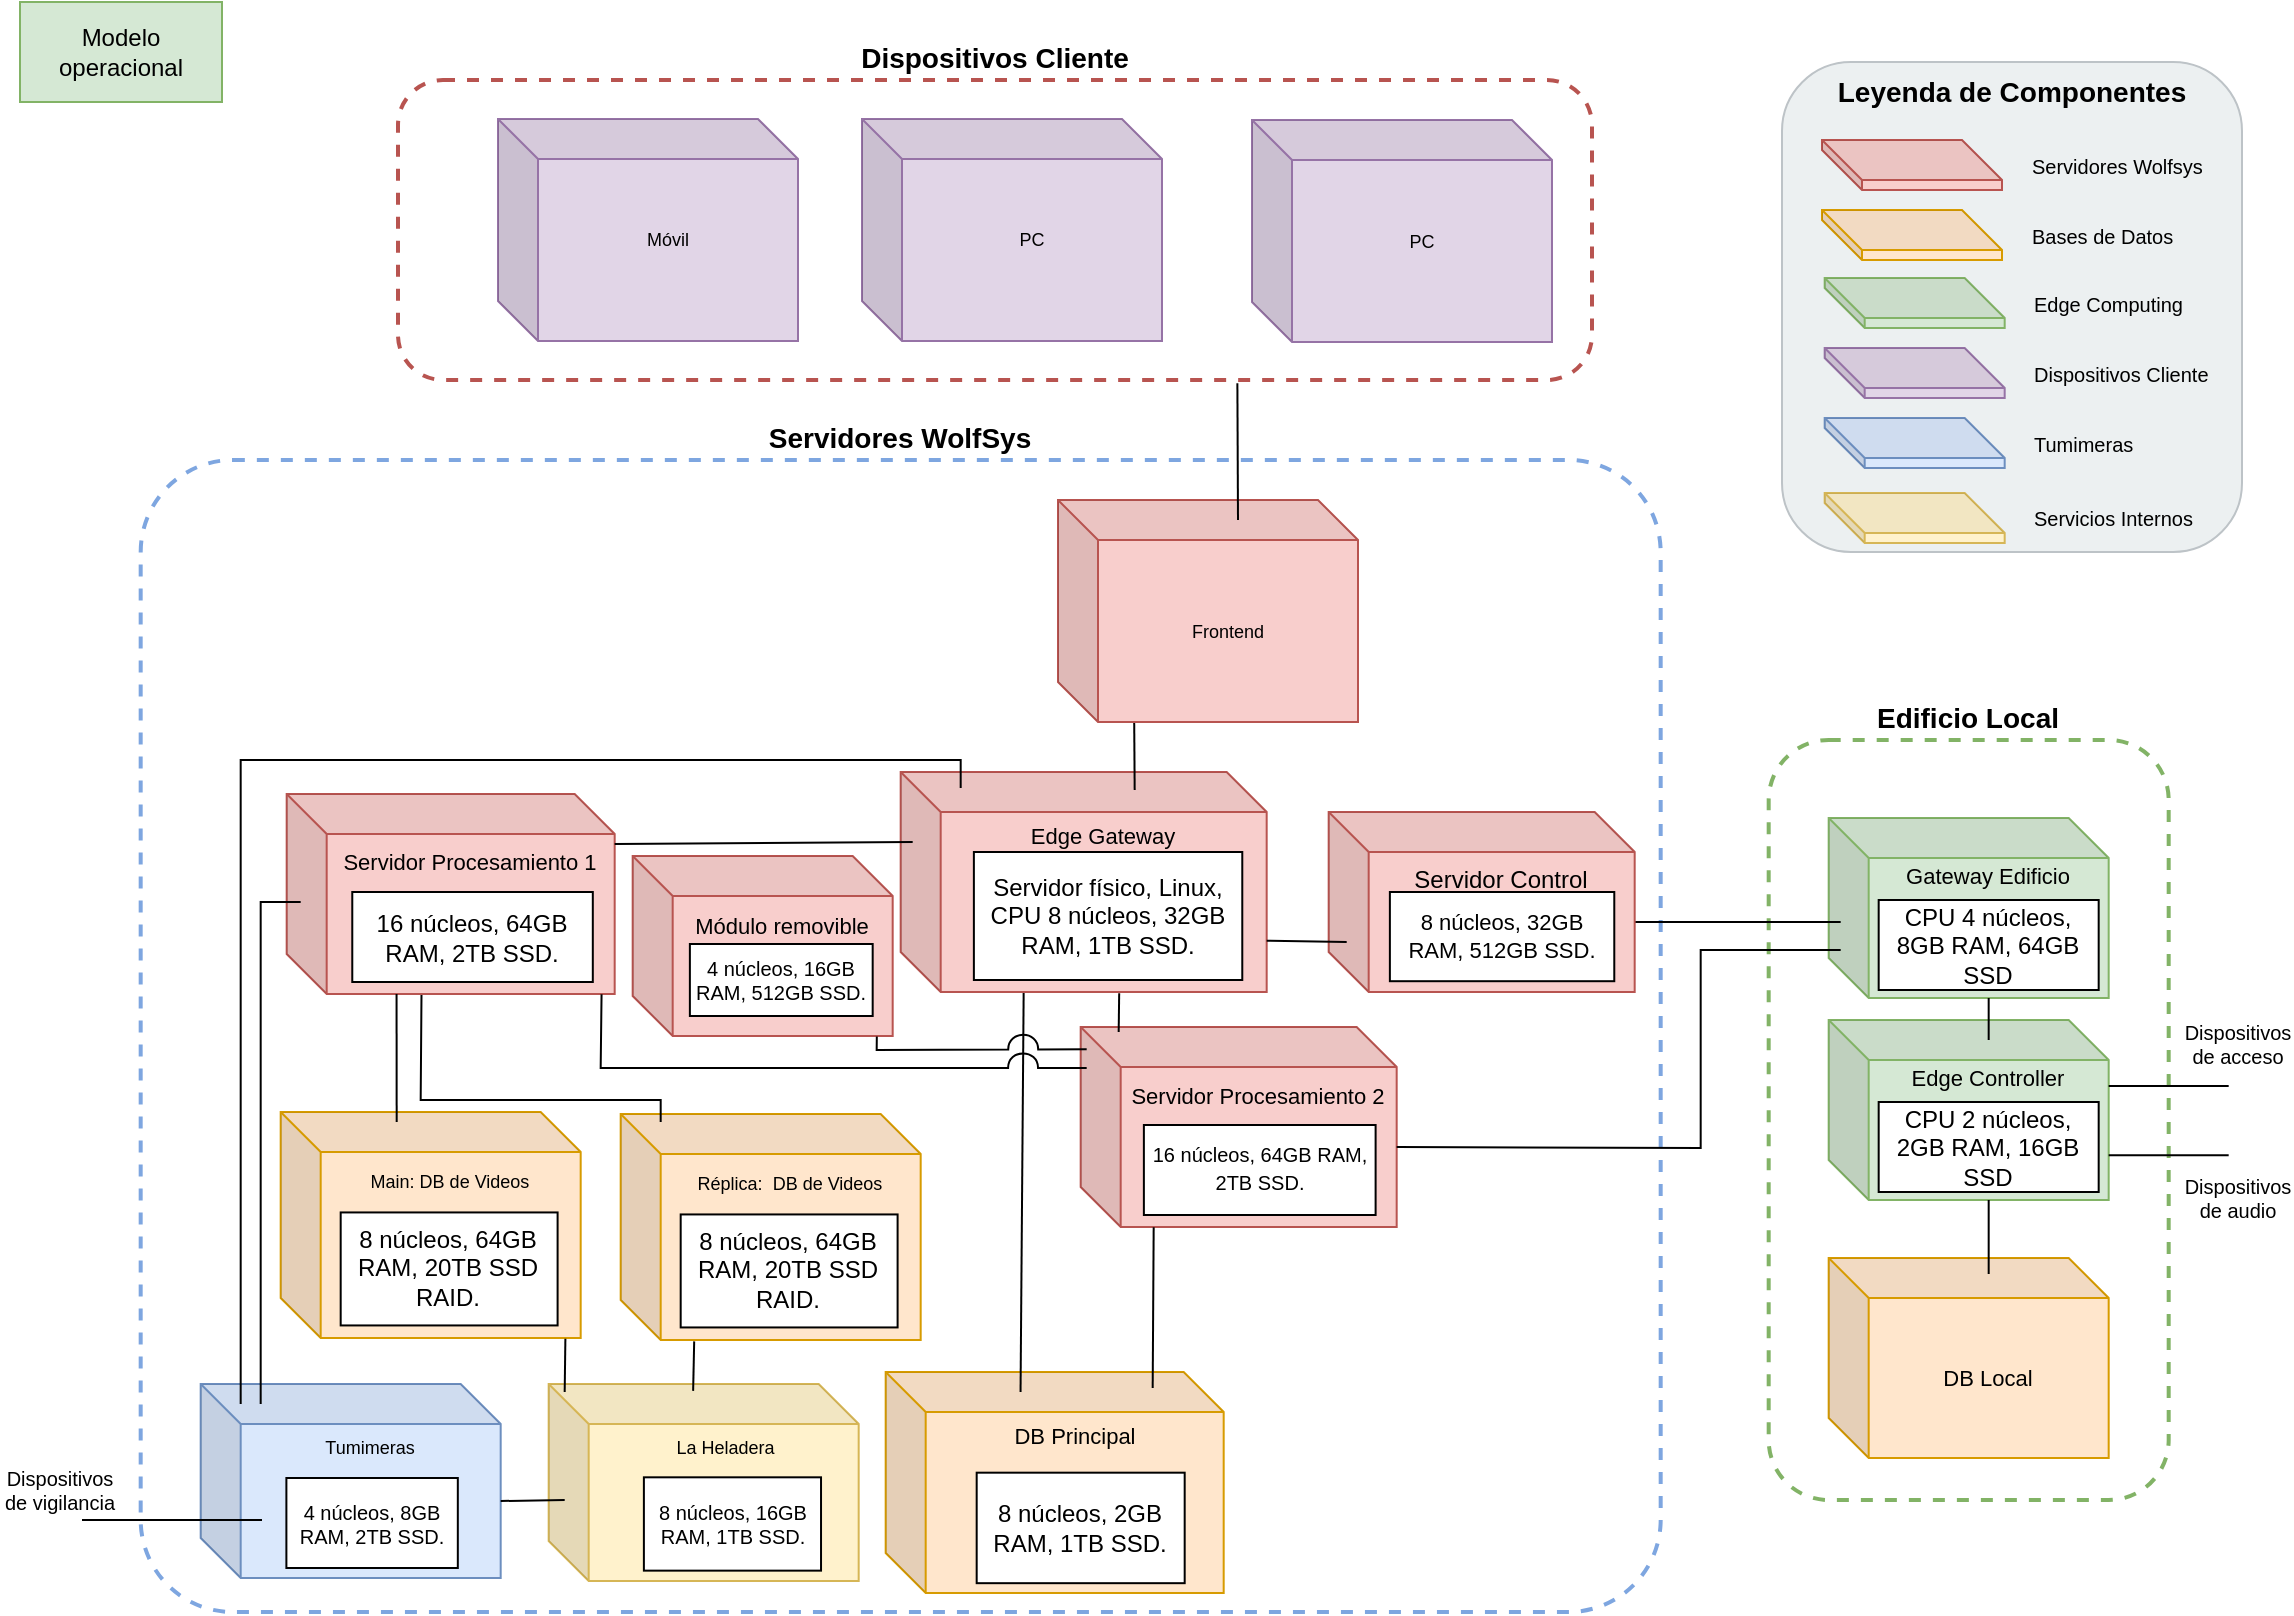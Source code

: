 <mxfile version="27.1.4">
  <diagram name="Page-1" id="L1RatjPxenl9vrnPu1-D">
    <mxGraphModel dx="140" dy="949" grid="1" gridSize="10" guides="1" tooltips="1" connect="1" arrows="1" fold="1" page="1" pageScale="1" pageWidth="1169" pageHeight="827" math="0" shadow="0">
      <root>
        <mxCell id="0" />
        <mxCell id="1" parent="0" />
        <mxCell id="_g4azJEwnOYep_s2dSTF-1" value="Servidores WolfSys" style="rounded=1;whiteSpace=wrap;html=1;fillColor=none;strokeColor=#7EA6E0;strokeWidth=2;dashed=1;verticalAlign=bottom;fontSize=14;fontStyle=1;labelPosition=center;verticalLabelPosition=top;align=center;arcSize=8;" parent="1" vertex="1">
          <mxGeometry x="1241.34" y="240" width="760" height="576" as="geometry" />
        </mxCell>
        <mxCell id="_g4azJEwnOYep_s2dSTF-2" value="Edificio Local" style="rounded=1;whiteSpace=wrap;html=1;fillColor=none;strokeColor=#82B366;strokeWidth=2;dashed=1;verticalAlign=bottom;fontSize=14;fontStyle=1;labelPosition=center;verticalLabelPosition=top;align=center;" parent="1" vertex="1">
          <mxGeometry x="2055.34" y="380" width="200" height="380" as="geometry" />
        </mxCell>
        <mxCell id="_g4azJEwnOYep_s2dSTF-3" value="" style="group" parent="1" vertex="1" connectable="0">
          <mxGeometry x="2085.34" y="419" width="140" height="90" as="geometry" />
        </mxCell>
        <mxCell id="_g4azJEwnOYep_s2dSTF-4" value="Gateway Edificio&lt;br&gt;&lt;br&gt;&lt;div&gt;&lt;br&gt;&lt;/div&gt;&lt;div&gt;&lt;br&gt;&lt;/div&gt;&lt;div&gt;&lt;br&gt;&lt;/div&gt;" style="shape=cube;whiteSpace=wrap;html=1;boundedLbl=1;backgroundOutline=1;darkOpacity=0.05;darkOpacity2=0.1;fillColor=#d5e8d4;strokeColor=#82b366;fontSize=11;fontStyle=0;" parent="_g4azJEwnOYep_s2dSTF-3" vertex="1">
          <mxGeometry width="140" height="90" as="geometry" />
        </mxCell>
        <mxCell id="_g4azJEwnOYep_s2dSTF-5" value="CPU 4 núcleos, 8GB RAM, 64GB SSD" style="rounded=0;whiteSpace=wrap;html=1;" parent="_g4azJEwnOYep_s2dSTF-3" vertex="1">
          <mxGeometry x="25" y="41" width="110" height="45" as="geometry" />
        </mxCell>
        <mxCell id="_g4azJEwnOYep_s2dSTF-7" value="" style="group" parent="1" vertex="1" connectable="0">
          <mxGeometry x="2062" y="41" width="230" height="245" as="geometry" />
        </mxCell>
        <mxCell id="_g4azJEwnOYep_s2dSTF-8" value="Leyenda de Componentes" style="rounded=1;whiteSpace=wrap;html=1;fillColor=#ECF0F1;strokeColor=#BDC3C7;verticalAlign=top;fontSize=14;fontStyle=1;" parent="_g4azJEwnOYep_s2dSTF-7" vertex="1">
          <mxGeometry width="230" height="245" as="geometry" />
        </mxCell>
        <mxCell id="_g4azJEwnOYep_s2dSTF-9" value="Servidores Wolfsys" style="shape=cube;whiteSpace=wrap;html=1;boundedLbl=1;backgroundOutline=1;darkOpacity=0.05;darkOpacity2=0.1;fillColor=#f8cecc;strokeColor=#b85450;fontSize=10;verticalAlign=middle;labelBackgroundColor=none;horizontal=1;labelPosition=right;verticalLabelPosition=middle;align=left;spacing=15;" parent="_g4azJEwnOYep_s2dSTF-7" vertex="1">
          <mxGeometry x="20" y="39" width="90" height="25" as="geometry" />
        </mxCell>
        <mxCell id="_g4azJEwnOYep_s2dSTF-10" value="Bases de Datos" style="shape=cube;whiteSpace=wrap;html=1;boundedLbl=1;backgroundOutline=1;darkOpacity=0.05;darkOpacity2=0.1;fillColor=#ffe6cc;strokeColor=#d79b00;fontSize=10;align=left;labelPosition=right;verticalLabelPosition=middle;verticalAlign=middle;spacing=15;" parent="_g4azJEwnOYep_s2dSTF-7" vertex="1">
          <mxGeometry x="20" y="74" width="90" height="25" as="geometry" />
        </mxCell>
        <mxCell id="_g4azJEwnOYep_s2dSTF-11" value="Edge Computing" style="shape=cube;whiteSpace=wrap;html=1;boundedLbl=1;backgroundOutline=1;darkOpacity=0.05;darkOpacity2=0.1;fillColor=#d5e8d4;strokeColor=#82b366;fontSize=10;labelPosition=right;verticalLabelPosition=middle;align=left;verticalAlign=middle;spacing=15;" parent="_g4azJEwnOYep_s2dSTF-7" vertex="1">
          <mxGeometry x="21.34" y="108" width="90" height="25" as="geometry" />
        </mxCell>
        <mxCell id="_g4azJEwnOYep_s2dSTF-12" value="Dispositivos Cliente" style="shape=cube;whiteSpace=wrap;html=1;boundedLbl=1;backgroundOutline=1;darkOpacity=0.05;darkOpacity2=0.1;fillColor=#e1d5e7;strokeColor=#9673a6;fontSize=10;labelPosition=right;verticalLabelPosition=middle;align=left;verticalAlign=middle;spacing=15;" parent="_g4azJEwnOYep_s2dSTF-7" vertex="1">
          <mxGeometry x="21.34" y="143" width="90" height="25" as="geometry" />
        </mxCell>
        <mxCell id="_g4azJEwnOYep_s2dSTF-13" value="Tumimeras" style="shape=cube;whiteSpace=wrap;html=1;boundedLbl=1;backgroundOutline=1;darkOpacity=0.05;darkOpacity2=0.1;fillColor=#dae8fc;strokeColor=#6c8ebf;fontSize=10;labelPosition=right;verticalLabelPosition=middle;align=left;verticalAlign=middle;spacing=15;" parent="_g4azJEwnOYep_s2dSTF-7" vertex="1">
          <mxGeometry x="21.34" y="178" width="90" height="25" as="geometry" />
        </mxCell>
        <mxCell id="_g4azJEwnOYep_s2dSTF-14" value="Servicios Internos" style="shape=cube;whiteSpace=wrap;html=1;boundedLbl=1;backgroundOutline=1;darkOpacity=0.05;darkOpacity2=0.1;fillColor=#fff2cc;strokeColor=#d6b656;fontSize=10;labelPosition=right;verticalLabelPosition=middle;align=left;verticalAlign=middle;spacing=15;" parent="_g4azJEwnOYep_s2dSTF-7" vertex="1">
          <mxGeometry x="21.34" y="215.5" width="90" height="25" as="geometry" />
        </mxCell>
        <mxCell id="_g4azJEwnOYep_s2dSTF-15" value="" style="group" parent="1" vertex="1" connectable="0">
          <mxGeometry x="2085.34" y="639" width="140" height="100" as="geometry" />
        </mxCell>
        <mxCell id="_g4azJEwnOYep_s2dSTF-16" value="DB Local" style="shape=cube;whiteSpace=wrap;html=1;boundedLbl=1;backgroundOutline=1;darkOpacity=0.05;darkOpacity2=0.1;fillColor=#ffe6cc;strokeColor=#d79b00;fontSize=11;fontStyle=0;" parent="_g4azJEwnOYep_s2dSTF-15" vertex="1">
          <mxGeometry width="140" height="100" as="geometry" />
        </mxCell>
        <mxCell id="_g4azJEwnOYep_s2dSTF-18" value="" style="group" parent="1" vertex="1" connectable="0">
          <mxGeometry x="2085.34" y="520" width="140" height="90" as="geometry" />
        </mxCell>
        <mxCell id="_g4azJEwnOYep_s2dSTF-19" value="Edge Controller&lt;br&gt;&lt;br&gt;&lt;div&gt;&lt;br&gt;&lt;/div&gt;&lt;div&gt;&lt;br&gt;&lt;/div&gt;&lt;div&gt;&lt;br&gt;&lt;/div&gt;" style="shape=cube;whiteSpace=wrap;html=1;boundedLbl=1;backgroundOutline=1;darkOpacity=0.05;darkOpacity2=0.1;fillColor=#d5e8d4;strokeColor=#82b366;fontSize=11;fontStyle=0;" parent="_g4azJEwnOYep_s2dSTF-18" vertex="1">
          <mxGeometry width="140" height="90" as="geometry" />
        </mxCell>
        <mxCell id="_g4azJEwnOYep_s2dSTF-20" value="CPU 2 núcleos, 2GB RAM, 16GB SSD" style="rounded=0;whiteSpace=wrap;html=1;" parent="_g4azJEwnOYep_s2dSTF-18" vertex="1">
          <mxGeometry x="25" y="41" width="110" height="45" as="geometry" />
        </mxCell>
        <mxCell id="_g4azJEwnOYep_s2dSTF-21" value="" style="endArrow=none;html=1;rounded=0;exitX=0;exitY=0;exitDx=153;exitDy=55;exitPerimeter=0;" parent="1" source="_g4azJEwnOYep_s2dSTF-33" edge="1">
          <mxGeometry width="50" height="50" relative="1" as="geometry">
            <mxPoint x="2021.34" y="430" as="sourcePoint" />
            <mxPoint x="2091.34" y="471" as="targetPoint" />
          </mxGeometry>
        </mxCell>
        <mxCell id="_g4azJEwnOYep_s2dSTF-24" value="" style="group" parent="1" vertex="1" connectable="0">
          <mxGeometry x="1613.84" y="696" width="169" height="110.5" as="geometry" />
        </mxCell>
        <mxCell id="_g4azJEwnOYep_s2dSTF-25" value="" style="group" parent="_g4azJEwnOYep_s2dSTF-24" vertex="1" connectable="0">
          <mxGeometry width="169" height="110.5" as="geometry" />
        </mxCell>
        <mxCell id="_g4azJEwnOYep_s2dSTF-26" value="DB Principal&lt;br&gt;&lt;br&gt;&lt;div&gt;&lt;br&gt;&lt;/div&gt;&lt;div&gt;&lt;br&gt;&lt;/div&gt;&lt;div&gt;&lt;br&gt;&lt;/div&gt;&lt;div&gt;&lt;br&gt;&lt;/div&gt;" style="shape=cube;whiteSpace=wrap;html=1;boundedLbl=1;backgroundOutline=1;darkOpacity=0.05;darkOpacity2=0.1;fillColor=#ffe6cc;strokeColor=#d79b00;fontSize=11;fontStyle=0;" parent="_g4azJEwnOYep_s2dSTF-25" vertex="1">
          <mxGeometry width="169" height="110.5" as="geometry" />
        </mxCell>
        <mxCell id="_g4azJEwnOYep_s2dSTF-27" value="&lt;span&gt;8 núcleos, 2GB RAM, 1TB SSD.&lt;/span&gt;" style="rounded=0;whiteSpace=wrap;html=1;fontSize=12;" parent="_g4azJEwnOYep_s2dSTF-25" vertex="1">
          <mxGeometry x="45.5" y="50.339" width="104.0" height="55.25" as="geometry" />
        </mxCell>
        <mxCell id="_g4azJEwnOYep_s2dSTF-28" value="" style="endArrow=none;html=1;rounded=0;exitX=0.399;exitY=0.09;exitDx=0;exitDy=0;exitPerimeter=0;entryX=0.336;entryY=1.002;entryDx=0;entryDy=0;entryPerimeter=0;" parent="1" source="_g4azJEwnOYep_s2dSTF-26" target="_g4azJEwnOYep_s2dSTF-45" edge="1">
          <mxGeometry width="50" height="50" relative="1" as="geometry">
            <mxPoint x="1651.34" y="676" as="sourcePoint" />
            <mxPoint x="1683.34" y="508" as="targetPoint" />
          </mxGeometry>
        </mxCell>
        <mxCell id="_g4azJEwnOYep_s2dSTF-29" value="" style="group" parent="1" vertex="1" connectable="0">
          <mxGeometry x="1711.34" y="523.5" width="158" height="100" as="geometry" />
        </mxCell>
        <mxCell id="_g4azJEwnOYep_s2dSTF-30" value="Servidor Procesamiento 2&lt;br&gt;&lt;br&gt;&lt;div&gt;&lt;br&gt;&lt;/div&gt;&lt;div&gt;&lt;br&gt;&lt;/div&gt;&lt;div&gt;&lt;br&gt;&lt;/div&gt;" style="shape=cube;whiteSpace=wrap;html=1;boundedLbl=1;backgroundOutline=1;darkOpacity=0.05;darkOpacity2=0.1;fillColor=#f8cecc;strokeColor=#b85450;fontSize=11;fontStyle=0;" parent="_g4azJEwnOYep_s2dSTF-29" vertex="1">
          <mxGeometry width="158.0" height="100" as="geometry" />
        </mxCell>
        <mxCell id="_g4azJEwnOYep_s2dSTF-31" value="&lt;span style=&quot;font-size: 10px;&quot;&gt;16 núcleos, 64GB RAM, 2TB SSD.&lt;/span&gt;" style="rounded=0;whiteSpace=wrap;html=1;verticalAlign=top;" parent="_g4azJEwnOYep_s2dSTF-29" vertex="1">
          <mxGeometry x="31.6" y="49" width="115.867" height="45" as="geometry" />
        </mxCell>
        <mxCell id="_g4azJEwnOYep_s2dSTF-32" value="" style="group" parent="1" vertex="1" connectable="0">
          <mxGeometry x="1835.34" y="416" width="153" height="90" as="geometry" />
        </mxCell>
        <mxCell id="_g4azJEwnOYep_s2dSTF-33" value="Servidor Control&lt;br&gt;&lt;div&gt;&lt;br&gt;&lt;/div&gt;&lt;div&gt;&lt;br&gt;&lt;/div&gt;&lt;div&gt;&lt;br&gt;&lt;/div&gt;" style="shape=cube;whiteSpace=wrap;html=1;boundedLbl=1;backgroundOutline=1;darkOpacity=0.05;darkOpacity2=0.1;fillColor=#f8cecc;strokeColor=#b85450;fontSize=12;fontStyle=0;" parent="_g4azJEwnOYep_s2dSTF-32" vertex="1">
          <mxGeometry width="153" height="90" as="geometry" />
        </mxCell>
        <mxCell id="_g4azJEwnOYep_s2dSTF-34" value="8 núcleos, 32GB RAM, 512GB SSD." style="rounded=0;whiteSpace=wrap;html=1;fontSize=11;" parent="_g4azJEwnOYep_s2dSTF-32" vertex="1">
          <mxGeometry x="30.6" y="40" width="112.2" height="44.6" as="geometry" />
        </mxCell>
        <mxCell id="_g4azJEwnOYep_s2dSTF-35" value="" style="group" parent="1" vertex="1" connectable="0">
          <mxGeometry x="1271.34" y="702" width="150" height="97" as="geometry" />
        </mxCell>
        <mxCell id="_g4azJEwnOYep_s2dSTF-36" value="Tumimeras&lt;br&gt;&lt;br&gt;&lt;div&gt;&lt;br&gt;&lt;/div&gt;&lt;div&gt;&lt;br&gt;&lt;/div&gt;&lt;div&gt;&lt;br&gt;&lt;/div&gt;&lt;div&gt;&lt;br&gt;&lt;/div&gt;" style="shape=cube;whiteSpace=wrap;html=1;boundedLbl=1;backgroundOutline=1;darkOpacity=0.05;darkOpacity2=0.1;fillColor=#dae8fc;strokeColor=#6c8ebf;fontSize=9;fontStyle=0;" parent="_g4azJEwnOYep_s2dSTF-35" vertex="1">
          <mxGeometry width="150" height="97" as="geometry" />
        </mxCell>
        <mxCell id="_g4azJEwnOYep_s2dSTF-37" value="&lt;span style=&quot;font-size: 10px;&quot;&gt;4 núcleos, 8GB RAM, 2TB SSD.&lt;/span&gt;" style="rounded=0;whiteSpace=wrap;html=1;fontSize=9;" parent="_g4azJEwnOYep_s2dSTF-35" vertex="1">
          <mxGeometry x="42.857" y="47" width="85.714" height="45" as="geometry" />
        </mxCell>
        <mxCell id="_g4azJEwnOYep_s2dSTF-38" value="" style="group" parent="1" vertex="1" connectable="0">
          <mxGeometry x="1311.34" y="566" width="150" height="113" as="geometry" />
        </mxCell>
        <mxCell id="_g4azJEwnOYep_s2dSTF-39" value="Main: DB de Videos&lt;br&gt;&lt;br&gt;&lt;br&gt;&lt;div&gt;&lt;br&gt;&lt;/div&gt;&lt;div&gt;&lt;br&gt;&lt;/div&gt;&lt;div&gt;&lt;br&gt;&lt;/div&gt;&lt;div&gt;&lt;br&gt;&lt;/div&gt;" style="shape=cube;whiteSpace=wrap;html=1;boundedLbl=1;backgroundOutline=1;darkOpacity=0.05;darkOpacity2=0.1;fillColor=#ffe6cc;strokeColor=#d79b00;fontSize=9;fontStyle=0;" parent="_g4azJEwnOYep_s2dSTF-38" vertex="1">
          <mxGeometry width="150" height="113.0" as="geometry" />
        </mxCell>
        <mxCell id="_g4azJEwnOYep_s2dSTF-40" value="8 núcleos, 64GB RAM, 20TB SSD RAID." style="rounded=0;whiteSpace=wrap;html=1;fontSize=12;" parent="_g4azJEwnOYep_s2dSTF-38" vertex="1">
          <mxGeometry x="30" y="50.22" width="108.46" height="56.5" as="geometry" />
        </mxCell>
        <mxCell id="_g4azJEwnOYep_s2dSTF-41" value="" style="group;align=center;verticalAlign=middle;" parent="1" vertex="1" connectable="0">
          <mxGeometry x="1314.34" y="407" width="164" height="100" as="geometry" />
        </mxCell>
        <mxCell id="_g4azJEwnOYep_s2dSTF-42" value="Servidor Procesamiento 1&lt;div&gt;&lt;br&gt;&lt;/div&gt;&lt;div&gt;&lt;br&gt;&lt;/div&gt;&lt;div&gt;&lt;br&gt;&lt;/div&gt;&lt;div&gt;&lt;br&gt;&lt;/div&gt;" style="shape=cube;whiteSpace=wrap;html=1;boundedLbl=1;backgroundOutline=1;darkOpacity=0.05;darkOpacity2=0.1;fillColor=#f8cecc;strokeColor=#b85450;fontSize=11;fontStyle=0;" parent="_g4azJEwnOYep_s2dSTF-41" vertex="1">
          <mxGeometry width="164.0" height="100" as="geometry" />
        </mxCell>
        <mxCell id="_g4azJEwnOYep_s2dSTF-43" value="&lt;font style=&quot;font-size: 12px;&quot;&gt;16 núcleos, 64GB RAM, 2TB SSD.&lt;/font&gt;" style="rounded=0;whiteSpace=wrap;html=1;verticalAlign=middle;fontSize=10;spacing=0;align=center;" parent="_g4azJEwnOYep_s2dSTF-41" vertex="1">
          <mxGeometry x="32.8" y="49" width="120.267" height="45" as="geometry" />
        </mxCell>
        <mxCell id="_g4azJEwnOYep_s2dSTF-44" value="" style="group" parent="1" vertex="1" connectable="0">
          <mxGeometry x="1621.34" y="406" width="183" height="100" as="geometry" />
        </mxCell>
        <mxCell id="_g4azJEwnOYep_s2dSTF-45" value="Edge Gateway&lt;div&gt;&lt;br&gt;&lt;/div&gt;&lt;div&gt;&lt;br&gt;&lt;/div&gt;&lt;div&gt;&lt;br&gt;&lt;/div&gt;&lt;div&gt;&lt;br&gt;&lt;/div&gt;&lt;div&gt;&lt;br&gt;&lt;/div&gt;" style="shape=cube;whiteSpace=wrap;html=1;boundedLbl=1;backgroundOutline=1;darkOpacity=0.05;darkOpacity2=0.1;fillColor=#f8cecc;strokeColor=#b85450;fontSize=11;fontStyle=0;" parent="_g4azJEwnOYep_s2dSTF-44" vertex="1">
          <mxGeometry y="-10" width="183" height="110" as="geometry" />
        </mxCell>
        <mxCell id="_g4azJEwnOYep_s2dSTF-46" value="&lt;font style=&quot;font-size: 12px;&quot;&gt;Servidor físico,&amp;nbsp;&lt;span style=&quot;background-color: transparent; color: light-dark(rgb(0, 0, 0), rgb(255, 255, 255));&quot;&gt;Linux, CPU 8 núcleos, 32GB RAM, 1TB SSD.&lt;/span&gt;&lt;/font&gt;" style="rounded=0;whiteSpace=wrap;html=1;fontSize=10;" parent="_g4azJEwnOYep_s2dSTF-44" vertex="1">
          <mxGeometry x="36.6" y="30" width="134.2" height="64" as="geometry" />
        </mxCell>
        <mxCell id="_g4azJEwnOYep_s2dSTF-47" value="" style="group" parent="1" vertex="1" connectable="0">
          <mxGeometry x="1487.34" y="438" width="140" height="90" as="geometry" />
        </mxCell>
        <mxCell id="_g4azJEwnOYep_s2dSTF-48" value="Módulo removible&lt;div&gt;&lt;br&gt;&lt;/div&gt;&lt;div&gt;&lt;br&gt;&lt;/div&gt;&lt;div&gt;&lt;br&gt;&lt;/div&gt;" style="shape=cube;whiteSpace=wrap;html=1;boundedLbl=1;backgroundOutline=1;darkOpacity=0.05;darkOpacity2=0.1;fillColor=#f8cecc;strokeColor=#b85450;fontSize=11;fontStyle=0;" parent="_g4azJEwnOYep_s2dSTF-47" vertex="1">
          <mxGeometry width="130" height="90" as="geometry" />
        </mxCell>
        <mxCell id="_g4azJEwnOYep_s2dSTF-49" value="4 núcleos, 16GB RAM, 512GB SSD." style="rounded=0;whiteSpace=wrap;html=1;verticalAlign=middle;fontSize=10;" parent="_g4azJEwnOYep_s2dSTF-47" vertex="1">
          <mxGeometry x="28.6" y="44" width="91.4" height="36" as="geometry" />
        </mxCell>
        <mxCell id="_g4azJEwnOYep_s2dSTF-50" value="" style="endArrow=none;html=1;rounded=0;exitX=0;exitY=0;exitDx=164.0;exitDy=60;exitPerimeter=0;" parent="1" edge="1">
          <mxGeometry width="50" height="50" relative="1" as="geometry">
            <mxPoint x="1478.34" y="432" as="sourcePoint" />
            <mxPoint x="1627.34" y="431" as="targetPoint" />
          </mxGeometry>
        </mxCell>
        <mxCell id="_g4azJEwnOYep_s2dSTF-51" value="" style="endArrow=none;html=1;rounded=0;entryX=0.335;entryY=1;entryDx=0;entryDy=0;entryPerimeter=0;" parent="1" target="_g4azJEwnOYep_s2dSTF-42" edge="1">
          <mxGeometry width="50" height="50" relative="1" as="geometry">
            <mxPoint x="1369.34" y="571" as="sourcePoint" />
            <mxPoint x="1369.116" y="539.3" as="targetPoint" />
          </mxGeometry>
        </mxCell>
        <mxCell id="_g4azJEwnOYep_s2dSTF-52" value="" style="endArrow=none;html=1;rounded=0;exitX=1;exitY=0.767;exitDx=0;exitDy=0;exitPerimeter=0;" parent="1" source="_g4azJEwnOYep_s2dSTF-45" edge="1">
          <mxGeometry width="50" height="50" relative="1" as="geometry">
            <mxPoint x="1811.34" y="536" as="sourcePoint" />
            <mxPoint x="1844.34" y="481" as="targetPoint" />
          </mxGeometry>
        </mxCell>
        <mxCell id="_g4azJEwnOYep_s2dSTF-53" value="" style="endArrow=none;html=1;rounded=0;entryX=0.96;entryY=1.001;entryDx=0;entryDy=0;entryPerimeter=0;jumpStyle=arc;jumpSize=15;" parent="1" target="_g4azJEwnOYep_s2dSTF-42" edge="1">
          <mxGeometry width="50" height="50" relative="1" as="geometry">
            <mxPoint x="1714.34" y="544" as="sourcePoint" />
            <mxPoint x="1488.712" y="509.5" as="targetPoint" />
            <Array as="points">
              <mxPoint x="1471.34" y="544" />
            </Array>
          </mxGeometry>
        </mxCell>
        <mxCell id="_g4azJEwnOYep_s2dSTF-54" value="" style="endArrow=none;html=1;rounded=0;entryX=0.597;entryY=1.006;entryDx=0;entryDy=0;entryPerimeter=0;" parent="1" target="_g4azJEwnOYep_s2dSTF-45" edge="1">
          <mxGeometry width="50" height="50" relative="1" as="geometry">
            <mxPoint x="1730.34" y="526" as="sourcePoint" />
            <mxPoint x="1771.34" y="566" as="targetPoint" />
          </mxGeometry>
        </mxCell>
        <mxCell id="_g4azJEwnOYep_s2dSTF-55" value="" style="endArrow=none;html=1;rounded=0;exitX=0.939;exitY=1.003;exitDx=0;exitDy=0;exitPerimeter=0;entryX=0.019;entryY=0.111;entryDx=0;entryDy=0;entryPerimeter=0;jumpStyle=arc;jumpSize=15;" parent="1" source="_g4azJEwnOYep_s2dSTF-48" target="_g4azJEwnOYep_s2dSTF-30" edge="1">
          <mxGeometry width="50" height="50" relative="1" as="geometry">
            <mxPoint x="1651.34" y="596" as="sourcePoint" />
            <mxPoint x="1701.34" y="546" as="targetPoint" />
            <Array as="points">
              <mxPoint x="1609.34" y="535" />
            </Array>
          </mxGeometry>
        </mxCell>
        <mxCell id="_g4azJEwnOYep_s2dSTF-56" value="" style="endArrow=none;html=1;rounded=0;exitX=0.231;exitY=1.001;exitDx=0;exitDy=0;exitPerimeter=0;" parent="1" source="_g4azJEwnOYep_s2dSTF-30" edge="1">
          <mxGeometry width="50" height="50" relative="1" as="geometry">
            <mxPoint x="1801.34" y="746" as="sourcePoint" />
            <mxPoint x="1747.34" y="704" as="targetPoint" />
          </mxGeometry>
        </mxCell>
        <mxCell id="_g4azJEwnOYep_s2dSTF-57" value="" style="endArrow=none;html=1;rounded=0;exitX=0;exitY=0;exitDx=158.0;exitDy=60;exitPerimeter=0;" parent="1" source="_g4azJEwnOYep_s2dSTF-30" edge="1">
          <mxGeometry width="50" height="50" relative="1" as="geometry">
            <mxPoint x="1931.34" y="640" as="sourcePoint" />
            <mxPoint x="2091.34" y="485" as="targetPoint" />
            <Array as="points">
              <mxPoint x="2021.34" y="584" />
              <mxPoint x="2021.34" y="485" />
            </Array>
          </mxGeometry>
        </mxCell>
        <mxCell id="_g4azJEwnOYep_s2dSTF-60" value="" style="group" parent="1" vertex="1" connectable="0">
          <mxGeometry x="1445.34" y="702" width="155" height="98.5" as="geometry" />
        </mxCell>
        <mxCell id="_g4azJEwnOYep_s2dSTF-61" value="&amp;nbsp;La Heladera&lt;br&gt;&lt;br&gt;&lt;div&gt;&lt;br&gt;&lt;/div&gt;&lt;div&gt;&lt;br&gt;&lt;/div&gt;&lt;div&gt;&lt;br&gt;&lt;/div&gt;&lt;div&gt;&lt;br&gt;&lt;/div&gt;" style="shape=cube;whiteSpace=wrap;html=1;boundedLbl=1;backgroundOutline=1;darkOpacity=0.05;darkOpacity2=0.1;fillColor=#fff2cc;strokeColor=#d6b656;fontSize=9;fontStyle=0;" parent="_g4azJEwnOYep_s2dSTF-60" vertex="1">
          <mxGeometry width="155" height="98.5" as="geometry" />
        </mxCell>
        <mxCell id="_g4azJEwnOYep_s2dSTF-62" value="&lt;span style=&quot;font-size: 10px;&quot;&gt;8 núcleos, 16GB RAM, 1TB SSD.&lt;/span&gt;" style="rounded=0;whiteSpace=wrap;html=1;fontSize=9;" parent="_g4azJEwnOYep_s2dSTF-60" vertex="1">
          <mxGeometry x="47.607" y="46.658" width="88.571" height="46.658" as="geometry" />
        </mxCell>
        <mxCell id="_g4azJEwnOYep_s2dSTF-63" value="" style="endArrow=none;html=1;rounded=0;exitX=0;exitY=0;exitDx=150;exitDy=58.5;exitPerimeter=0;" parent="1" source="_g4azJEwnOYep_s2dSTF-36" edge="1">
          <mxGeometry width="50" height="50" relative="1" as="geometry">
            <mxPoint x="1472.34" y="862" as="sourcePoint" />
            <mxPoint x="1453.34" y="760" as="targetPoint" />
          </mxGeometry>
        </mxCell>
        <mxCell id="_g4azJEwnOYep_s2dSTF-64" value="" style="endArrow=none;html=1;rounded=0;entryX=0.949;entryY=1.003;entryDx=0;entryDy=0;entryPerimeter=0;" parent="1" target="_g4azJEwnOYep_s2dSTF-39" edge="1">
          <mxGeometry width="50" height="50" relative="1" as="geometry">
            <mxPoint x="1453.34" y="706" as="sourcePoint" />
            <mxPoint x="1441.34" y="649" as="targetPoint" />
          </mxGeometry>
        </mxCell>
        <mxCell id="_g4azJEwnOYep_s2dSTF-65" value="" style="endArrow=none;html=1;rounded=0;" parent="1" edge="1">
          <mxGeometry width="50" height="50" relative="1" as="geometry">
            <mxPoint x="1301.34" y="712" as="sourcePoint" />
            <mxPoint x="1321.34" y="461" as="targetPoint" />
            <Array as="points">
              <mxPoint x="1301.34" y="461" />
            </Array>
          </mxGeometry>
        </mxCell>
        <mxCell id="_g4azJEwnOYep_s2dSTF-66" value="" style="endArrow=none;html=1;rounded=0;" parent="1" edge="1">
          <mxGeometry width="50" height="50" relative="1" as="geometry">
            <mxPoint x="1291.34" y="712" as="sourcePoint" />
            <mxPoint x="1651.34" y="404" as="targetPoint" />
            <Array as="points">
              <mxPoint x="1291.34" y="390" />
              <mxPoint x="1651.34" y="390" />
            </Array>
          </mxGeometry>
        </mxCell>
        <mxCell id="_g4azJEwnOYep_s2dSTF-67" value="" style="endArrow=none;html=1;rounded=0;entryX=0.254;entryY=1;entryDx=0;entryDy=0;entryPerimeter=0;" parent="1" target="-aFQt0R_n237FegXMDXR-12" edge="1">
          <mxGeometry width="50" height="50" relative="1" as="geometry">
            <mxPoint x="1738.34" y="405" as="sourcePoint" />
            <mxPoint x="1736.531" y="291.65" as="targetPoint" />
          </mxGeometry>
        </mxCell>
        <mxCell id="_g4azJEwnOYep_s2dSTF-73" value="Modelo operacional" style="rounded=0;whiteSpace=wrap;html=1;fillColor=#d5e8d4;strokeColor=#82b366;" parent="1" vertex="1">
          <mxGeometry x="1181" y="11" width="101" height="50" as="geometry" />
        </mxCell>
        <mxCell id="_g4azJEwnOYep_s2dSTF-74" value="" style="group" parent="1" vertex="1" connectable="0">
          <mxGeometry x="1481.34" y="567" width="150" height="113" as="geometry" />
        </mxCell>
        <mxCell id="_g4azJEwnOYep_s2dSTF-75" value="Réplica:&amp;nbsp; DB de Videos&lt;br&gt;&lt;br&gt;&lt;br&gt;&lt;div&gt;&lt;br&gt;&lt;/div&gt;&lt;div&gt;&lt;br&gt;&lt;/div&gt;&lt;div&gt;&lt;br&gt;&lt;/div&gt;&lt;div&gt;&lt;br&gt;&lt;/div&gt;" style="shape=cube;whiteSpace=wrap;html=1;boundedLbl=1;backgroundOutline=1;darkOpacity=0.05;darkOpacity2=0.1;fillColor=#ffe6cc;strokeColor=#d79b00;fontSize=9;fontStyle=0;" parent="_g4azJEwnOYep_s2dSTF-74" vertex="1">
          <mxGeometry width="150" height="113.0" as="geometry" />
        </mxCell>
        <mxCell id="_g4azJEwnOYep_s2dSTF-76" value="8 núcleos, 64GB RAM, 20TB SSD RAID." style="rounded=0;whiteSpace=wrap;html=1;fontSize=12;" parent="_g4azJEwnOYep_s2dSTF-74" vertex="1">
          <mxGeometry x="30" y="50.22" width="108.46" height="56.5" as="geometry" />
        </mxCell>
        <mxCell id="_g4azJEwnOYep_s2dSTF-77" value="" style="endArrow=none;html=1;rounded=0;entryX=0.411;entryY=1.005;entryDx=0;entryDy=0;entryPerimeter=0;" parent="1" target="_g4azJEwnOYep_s2dSTF-42" edge="1">
          <mxGeometry width="50" height="50" relative="1" as="geometry">
            <mxPoint x="1501.34" y="571" as="sourcePoint" />
            <mxPoint x="1451.34" y="520" as="targetPoint" />
            <Array as="points">
              <mxPoint x="1501.34" y="560" />
              <mxPoint x="1381.34" y="560" />
            </Array>
          </mxGeometry>
        </mxCell>
        <mxCell id="_g4azJEwnOYep_s2dSTF-78" value="" style="endArrow=none;html=1;rounded=0;entryX=0.245;entryY=1.006;entryDx=0;entryDy=0;entryPerimeter=0;exitX=0.466;exitY=0.035;exitDx=0;exitDy=0;exitPerimeter=0;" parent="1" source="_g4azJEwnOYep_s2dSTF-61" target="_g4azJEwnOYep_s2dSTF-75" edge="1">
          <mxGeometry width="50" height="50" relative="1" as="geometry">
            <mxPoint x="1388.34" y="708" as="sourcePoint" />
            <mxPoint x="1551.34" y="710" as="targetPoint" />
          </mxGeometry>
        </mxCell>
        <mxCell id="_g4azJEwnOYep_s2dSTF-79" value="" style="endArrow=none;html=1;rounded=0;entryX=0;entryY=0;entryDx=80;entryDy=90;entryPerimeter=0;" parent="1" target="_g4azJEwnOYep_s2dSTF-4" edge="1">
          <mxGeometry width="50" height="50" relative="1" as="geometry">
            <mxPoint x="2165.34" y="530" as="sourcePoint" />
            <mxPoint x="2305.34" y="500" as="targetPoint" />
          </mxGeometry>
        </mxCell>
        <mxCell id="_g4azJEwnOYep_s2dSTF-80" value="" style="endArrow=none;html=1;rounded=0;entryX=0;entryY=0;entryDx=80;entryDy=90;entryPerimeter=0;" parent="1" target="_g4azJEwnOYep_s2dSTF-19" edge="1">
          <mxGeometry width="50" height="50" relative="1" as="geometry">
            <mxPoint x="2165.34" y="647" as="sourcePoint" />
            <mxPoint x="2185.34" y="620" as="targetPoint" />
          </mxGeometry>
        </mxCell>
        <mxCell id="_g4azJEwnOYep_s2dSTF-82" value="" style="endArrow=none;html=1;rounded=0;exitX=0;exitY=0;exitDx=140;exitDy=55;exitPerimeter=0;" parent="1" edge="1">
          <mxGeometry width="50" height="50" relative="1" as="geometry">
            <mxPoint x="2225.34" y="553" as="sourcePoint" />
            <mxPoint x="2285.34" y="553" as="targetPoint" />
          </mxGeometry>
        </mxCell>
        <mxCell id="_g4azJEwnOYep_s2dSTF-85" value="Dispositivos de acceso" style="text;html=1;align=center;verticalAlign=middle;whiteSpace=wrap;rounded=0;fontSize=10;" parent="1" vertex="1">
          <mxGeometry x="2264.34" y="517" width="52" height="30" as="geometry" />
        </mxCell>
        <mxCell id="_g4azJEwnOYep_s2dSTF-86" value="" style="endArrow=none;html=1;rounded=0;exitX=1;exitY=0.751;exitDx=0;exitDy=0;exitPerimeter=0;" parent="1" source="_g4azJEwnOYep_s2dSTF-19" edge="1">
          <mxGeometry width="50" height="50" relative="1" as="geometry">
            <mxPoint x="2225.34" y="587.58" as="sourcePoint" />
            <mxPoint x="2285.34" y="587.58" as="targetPoint" />
          </mxGeometry>
        </mxCell>
        <mxCell id="_g4azJEwnOYep_s2dSTF-89" value="Dispositivos de audio" style="text;html=1;align=center;verticalAlign=middle;whiteSpace=wrap;rounded=0;fontSize=10;" parent="1" vertex="1">
          <mxGeometry x="2264.34" y="593.5" width="52" height="30" as="geometry" />
        </mxCell>
        <mxCell id="_g4azJEwnOYep_s2dSTF-90" value="" style="endArrow=none;html=1;rounded=0;" parent="1" edge="1">
          <mxGeometry width="50" height="50" relative="1" as="geometry">
            <mxPoint x="1212" y="770" as="sourcePoint" />
            <mxPoint x="1302" y="770" as="targetPoint" />
          </mxGeometry>
        </mxCell>
        <mxCell id="_g4azJEwnOYep_s2dSTF-93" value="Dispositivos de vigilancia" style="text;html=1;align=center;verticalAlign=middle;whiteSpace=wrap;rounded=0;fontSize=10;" parent="1" vertex="1">
          <mxGeometry x="1171" y="740" width="60" height="30" as="geometry" />
        </mxCell>
        <mxCell id="-aFQt0R_n237FegXMDXR-1" value="Dispositivos Cliente" style="rounded=1;whiteSpace=wrap;html=1;fillColor=none;strokeColor=#B85450;strokeWidth=2;dashed=1;verticalAlign=bottom;fontSize=14;fontStyle=1;labelPosition=center;verticalLabelPosition=top;align=center;" parent="1" vertex="1">
          <mxGeometry x="1370" y="50" width="597" height="150" as="geometry" />
        </mxCell>
        <mxCell id="-aFQt0R_n237FegXMDXR-2" value="" style="group;verticalAlign=bottom;labelPosition=center;verticalLabelPosition=top;align=center;" parent="1" vertex="1" connectable="0">
          <mxGeometry x="1420" y="69.5" width="150" height="111" as="geometry" />
        </mxCell>
        <mxCell id="-aFQt0R_n237FegXMDXR-3" value="Móvil&lt;div&gt;&lt;br&gt;&lt;/div&gt;" style="shape=cube;whiteSpace=wrap;html=1;boundedLbl=1;backgroundOutline=1;darkOpacity=0.05;darkOpacity2=0.1;fillColor=#e1d5e7;strokeColor=#9673a6;fontSize=9;fontStyle=0;" parent="-aFQt0R_n237FegXMDXR-2" vertex="1">
          <mxGeometry width="150" height="111" as="geometry" />
        </mxCell>
        <mxCell id="-aFQt0R_n237FegXMDXR-5" value="" style="group;verticalAlign=bottom;labelPosition=center;verticalLabelPosition=top;align=center;" parent="1" vertex="1" connectable="0">
          <mxGeometry x="1602" y="69.5" width="150" height="111" as="geometry" />
        </mxCell>
        <mxCell id="-aFQt0R_n237FegXMDXR-6" value="&lt;div&gt;PC&lt;/div&gt;&lt;div&gt;&lt;br&gt;&lt;/div&gt;" style="shape=cube;whiteSpace=wrap;html=1;boundedLbl=1;backgroundOutline=1;darkOpacity=0.05;darkOpacity2=0.1;fillColor=#e1d5e7;strokeColor=#9673a6;fontSize=9;fontStyle=0;" parent="-aFQt0R_n237FegXMDXR-5" vertex="1">
          <mxGeometry width="150" height="111" as="geometry" />
        </mxCell>
        <mxCell id="-aFQt0R_n237FegXMDXR-8" value="" style="group;verticalAlign=bottom;labelPosition=center;verticalLabelPosition=top;align=center;" parent="1" vertex="1" connectable="0">
          <mxGeometry x="1797" y="70" width="150" height="111" as="geometry" />
        </mxCell>
        <mxCell id="-aFQt0R_n237FegXMDXR-9" value="&lt;div&gt;PC&lt;/div&gt;&lt;div&gt;&lt;br&gt;&lt;/div&gt;" style="shape=cube;whiteSpace=wrap;html=1;boundedLbl=1;backgroundOutline=1;darkOpacity=0.05;darkOpacity2=0.1;fillColor=#e1d5e7;strokeColor=#9673a6;fontSize=9;fontStyle=0;" parent="-aFQt0R_n237FegXMDXR-8" vertex="1">
          <mxGeometry width="150" height="111" as="geometry" />
        </mxCell>
        <mxCell id="-aFQt0R_n237FegXMDXR-11" value="" style="group;verticalAlign=bottom;labelPosition=center;verticalLabelPosition=top;align=center;" parent="1" vertex="1" connectable="0">
          <mxGeometry x="1700" y="260" width="150" height="111" as="geometry" />
        </mxCell>
        <mxCell id="-aFQt0R_n237FegXMDXR-12" value="Frontend" style="shape=cube;whiteSpace=wrap;html=1;boundedLbl=1;backgroundOutline=1;darkOpacity=0.05;darkOpacity2=0.1;fillColor=#f8cecc;strokeColor=#b85450;fontSize=9;fontStyle=0;" parent="-aFQt0R_n237FegXMDXR-11" vertex="1">
          <mxGeometry width="150" height="111" as="geometry" />
        </mxCell>
        <mxCell id="-aFQt0R_n237FegXMDXR-14" value="" style="endArrow=none;html=1;rounded=0;entryX=0.703;entryY=1.011;entryDx=0;entryDy=0;entryPerimeter=0;" parent="1" target="-aFQt0R_n237FegXMDXR-1" edge="1">
          <mxGeometry width="50" height="50" relative="1" as="geometry">
            <mxPoint x="1790" y="270" as="sourcePoint" />
            <mxPoint x="2022.5" y="275" as="targetPoint" />
          </mxGeometry>
        </mxCell>
      </root>
    </mxGraphModel>
  </diagram>
</mxfile>
